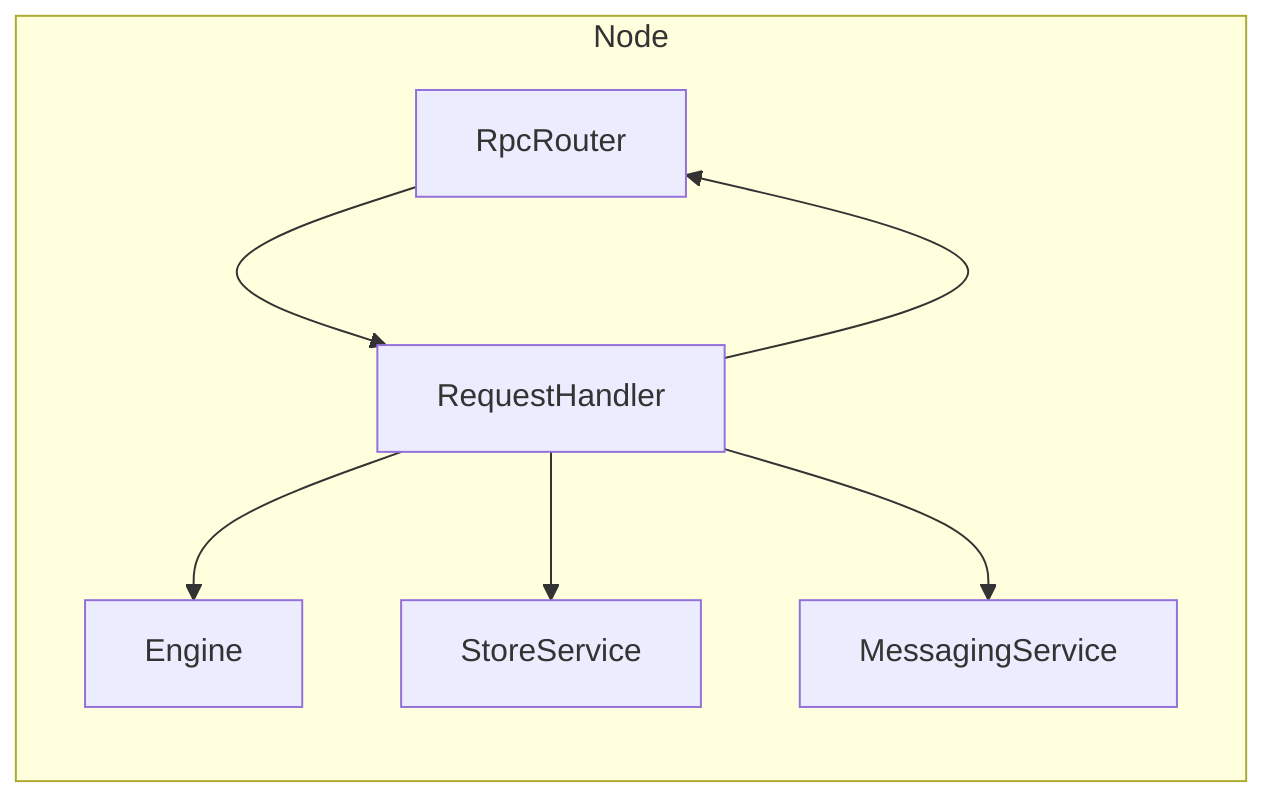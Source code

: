 graph LR
  subgraph Node
    Engine
    MessagingService
    RpcRouter --> RequestHandler
    RequestHandler --> RpcRouter
    RequestHandler --> StoreService
    RequestHandler --> MessagingService
    RequestHandler --> Engine
end